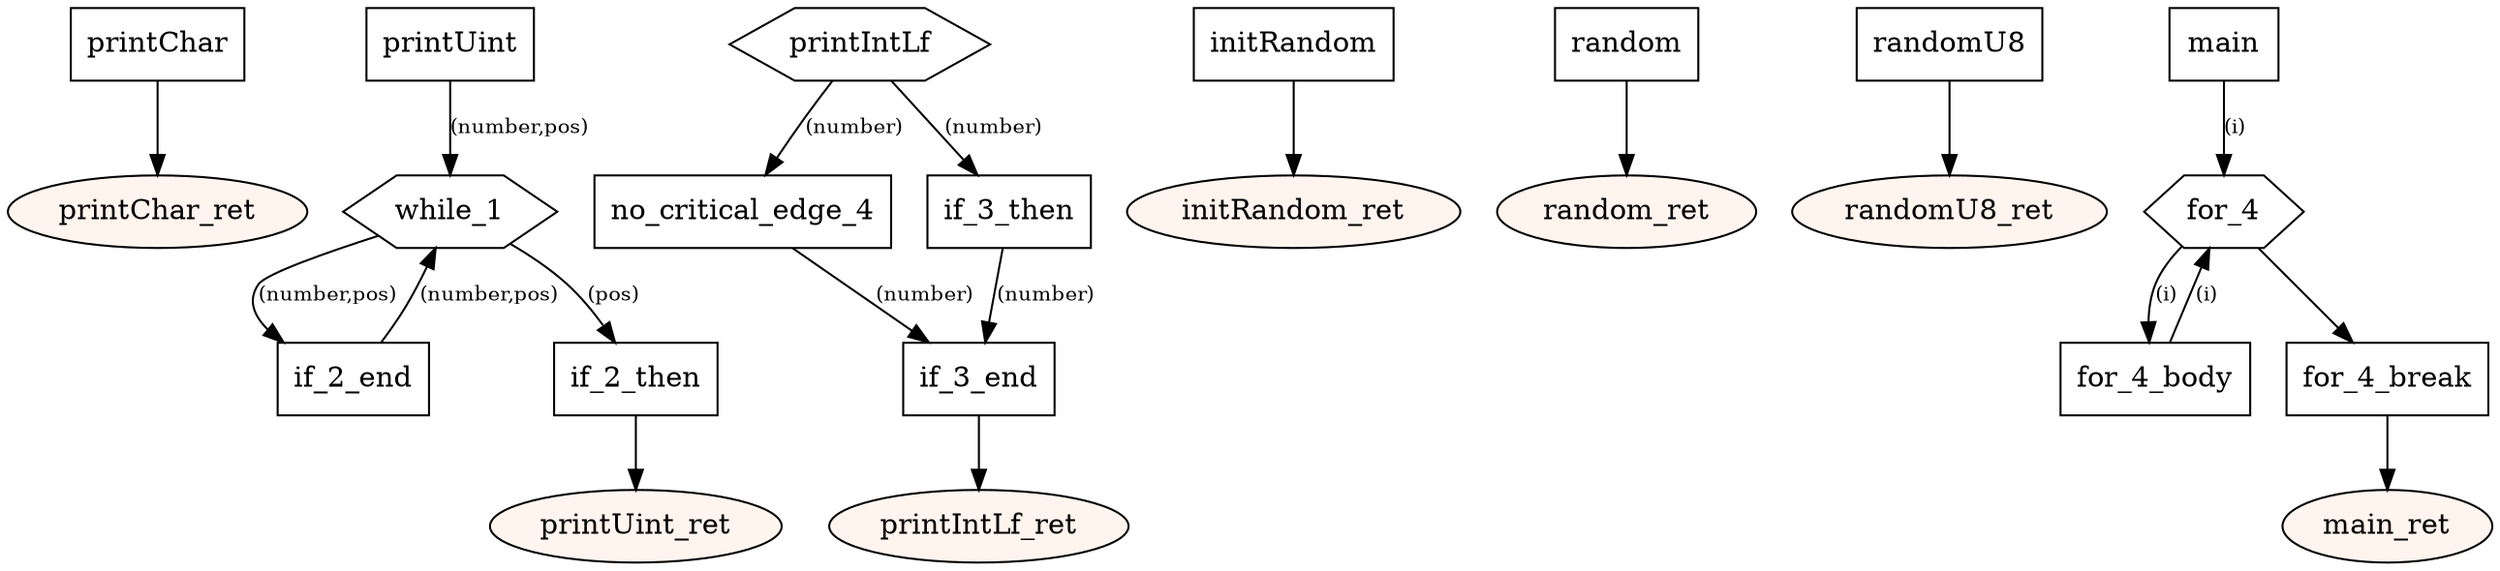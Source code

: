 digraph program {
	edge[fontsize="10pt"];
	subgraph fn_printChar {
		BasicBlock_0_printChar [label="printChar",shape=box];
		BasicBlock_0_printChar -> BasicBlock_0_printChar_ret;
		BasicBlock_0_printChar_ret [label="printChar_ret",shape=oval,style=filled,fillcolor="#fff5ee"];
	}
	subgraph fn_printUint {
		BasicBlock_1_printUint [label="printUint",shape=box];
		BasicBlock_1_printUint -> BasicBlock_1_while_1 [label="(number,pos)"];
		BasicBlock_1_if_2_end [label="if_2_end",shape=box];
		BasicBlock_1_if_2_end -> BasicBlock_1_while_1 [label="(number,pos)"];
		BasicBlock_1_while_1 [label="while_1",shape=hexagon];
		BasicBlock_1_while_1 -> BasicBlock_1_if_2_end [label="(number,pos)"];
		BasicBlock_1_while_1 -> BasicBlock_1_if_2_then [label="(pos)"];
		BasicBlock_1_if_2_then [label="if_2_then",shape=box];
		BasicBlock_1_if_2_then -> BasicBlock_1_printUint_ret;
		BasicBlock_1_printUint_ret [label="printUint_ret",shape=oval,style=filled,fillcolor="#fff5ee"];
	}
	subgraph fn_printIntLf {
		BasicBlock_2_printIntLf [label="printIntLf",shape=hexagon];
		BasicBlock_2_printIntLf -> BasicBlock_2_no_critical_edge_4 [label="(number)"];
		BasicBlock_2_printIntLf -> BasicBlock_2_if_3_then [label="(number)"];
		BasicBlock_2_no_critical_edge_4 [label="no_critical_edge_4",shape=box];
		BasicBlock_2_no_critical_edge_4 -> BasicBlock_2_if_3_end [label="(number)"];
		BasicBlock_2_if_3_then [label="if_3_then",shape=box];
		BasicBlock_2_if_3_then -> BasicBlock_2_if_3_end [label="(number)"];
		BasicBlock_2_if_3_end [label="if_3_end",shape=box];
		BasicBlock_2_if_3_end -> BasicBlock_2_printIntLf_ret;
		BasicBlock_2_printIntLf_ret [label="printIntLf_ret",shape=oval,style=filled,fillcolor="#fff5ee"];
	}
	subgraph fn_initRandom {
		BasicBlock_3_initRandom [label="initRandom",shape=box];
		BasicBlock_3_initRandom -> BasicBlock_3_initRandom_ret;
		BasicBlock_3_initRandom_ret [label="initRandom_ret",shape=oval,style=filled,fillcolor="#fff5ee"];
	}
	subgraph fn_random {
		BasicBlock_4_random [label="random",shape=box];
		BasicBlock_4_random -> BasicBlock_4_random_ret;
		BasicBlock_4_random_ret [label="random_ret",shape=oval,style=filled,fillcolor="#fff5ee"];
	}
	subgraph fn_randomU8 {
		BasicBlock_5_randomU8 [label="randomU8",shape=box];
		BasicBlock_5_randomU8 -> BasicBlock_5_randomU8_ret;
		BasicBlock_5_randomU8_ret [label="randomU8_ret",shape=oval,style=filled,fillcolor="#fff5ee"];
	}
	subgraph fn_main {
		BasicBlock_6_main [label="main",shape=box];
		BasicBlock_6_main -> BasicBlock_6_for_4 [label="(i)"];
		BasicBlock_6_for_4_body [label="for_4_body",shape=box];
		BasicBlock_6_for_4_body -> BasicBlock_6_for_4 [label="(i)"];
		BasicBlock_6_for_4 [label="for_4",shape=hexagon];
		BasicBlock_6_for_4 -> BasicBlock_6_for_4_break;
		BasicBlock_6_for_4 -> BasicBlock_6_for_4_body [label="(i)"];
		BasicBlock_6_for_4_break [label="for_4_break",shape=box];
		BasicBlock_6_for_4_break -> BasicBlock_6_main_ret;
		BasicBlock_6_main_ret [label="main_ret",shape=oval,style=filled,fillcolor="#fff5ee"];
	}
}
